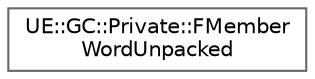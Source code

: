 digraph "Graphical Class Hierarchy"
{
 // INTERACTIVE_SVG=YES
 // LATEX_PDF_SIZE
  bgcolor="transparent";
  edge [fontname=Helvetica,fontsize=10,labelfontname=Helvetica,labelfontsize=10];
  node [fontname=Helvetica,fontsize=10,shape=box,height=0.2,width=0.4];
  rankdir="LR";
  Node0 [id="Node000000",label="UE::GC::Private::FMember\lWordUnpacked",height=0.2,width=0.4,color="grey40", fillcolor="white", style="filled",URL="$d0/d2a/structUE_1_1GC_1_1Private_1_1FMemberWordUnpacked.html",tooltip=" "];
}
